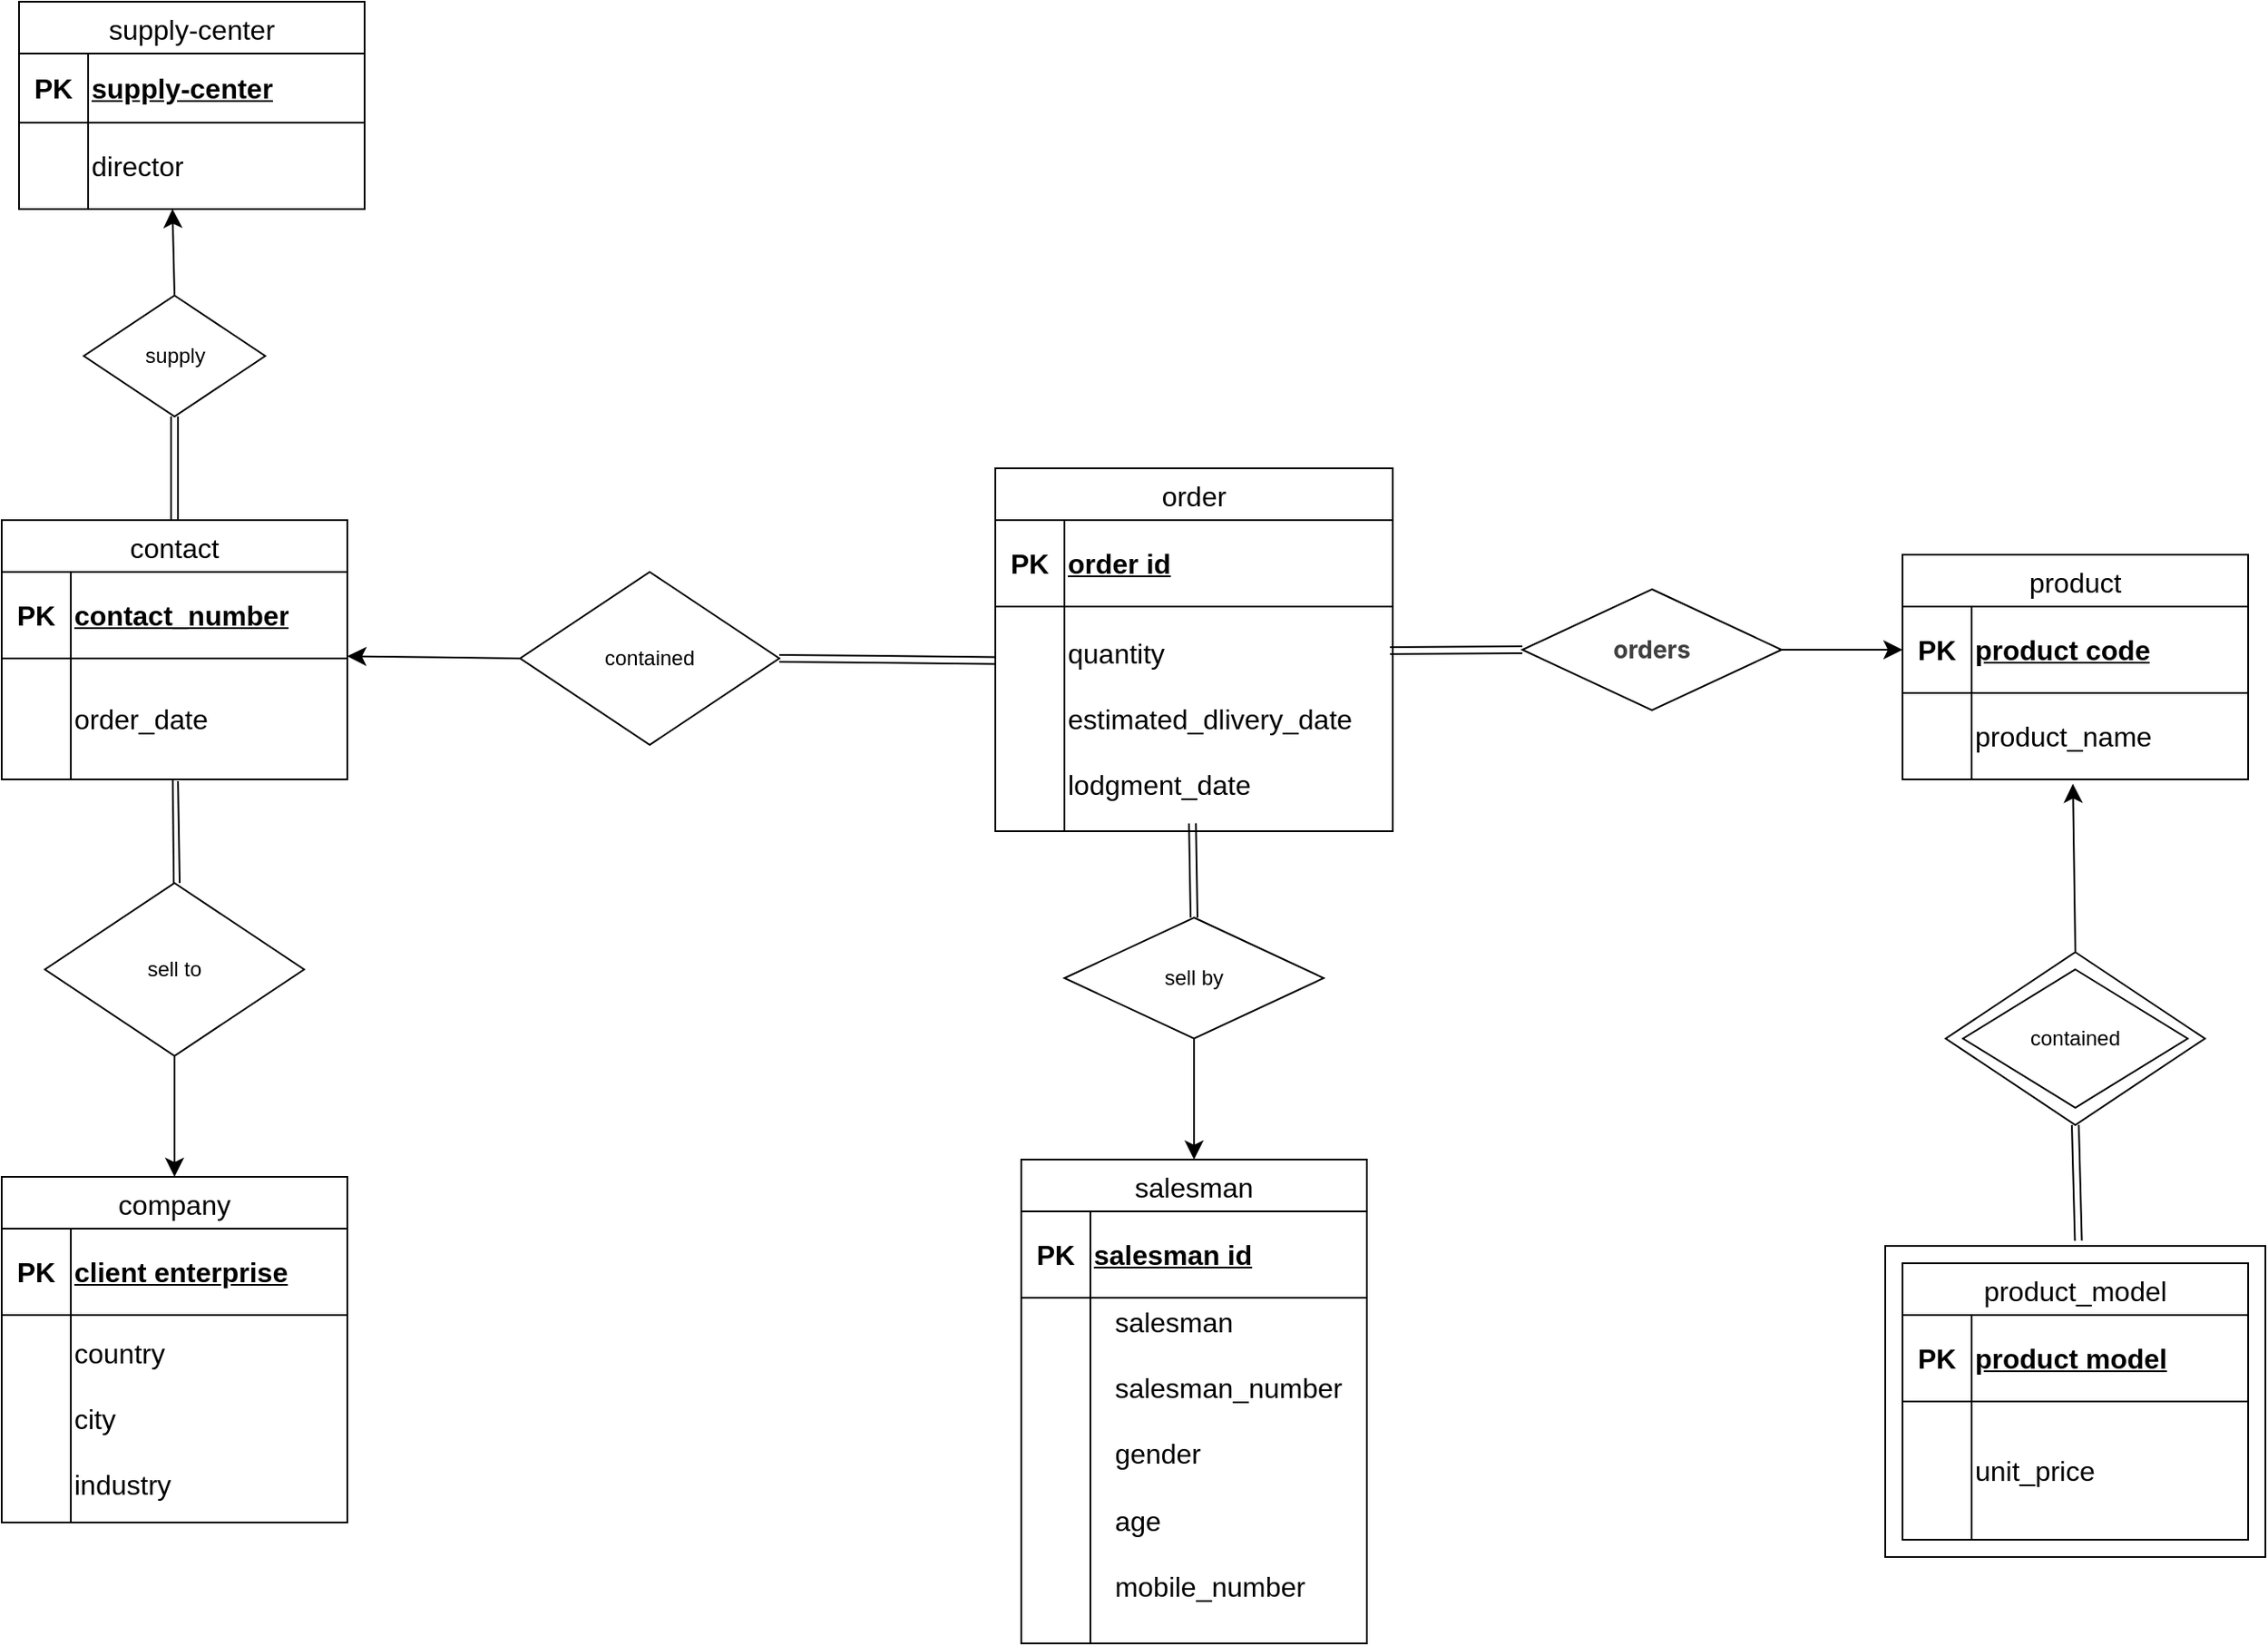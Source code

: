 <mxfile version="26.2.12">
  <diagram name="Page-1" id="929967ad-93f9-6ef4-fab6-5d389245f69c">
    <mxGraphModel dx="1457" dy="2060" grid="1" gridSize="10" guides="1" tooltips="1" connect="1" arrows="1" fold="1" page="1" pageScale="1.5" pageWidth="1169" pageHeight="826" background="none" math="0" shadow="0">
      <root>
        <mxCell id="0" style=";html=1;" />
        <mxCell id="1" style=";html=1;" parent="0" />
        <mxCell id="zgGsbyvQ5HkhN36tZHXK-50" value="salesman" style="shape=table;startSize=30;container=1;collapsible=0;childLayout=tableLayout;strokeColor=default;fontSize=16;" parent="1" vertex="1">
          <mxGeometry x="1210" y="590" width="200" height="280" as="geometry" />
        </mxCell>
        <mxCell id="zgGsbyvQ5HkhN36tZHXK-51" value="" style="shape=tableRow;horizontal=0;startSize=0;swimlaneHead=0;swimlaneBody=0;strokeColor=inherit;top=0;left=0;bottom=0;right=0;collapsible=0;dropTarget=0;fillColor=none;points=[[0,0.5],[1,0.5]];portConstraint=eastwest;fontSize=16;" parent="zgGsbyvQ5HkhN36tZHXK-50" vertex="1">
          <mxGeometry y="30" width="200" height="50" as="geometry" />
        </mxCell>
        <mxCell id="zgGsbyvQ5HkhN36tZHXK-63" value="&lt;b&gt;PK&lt;/b&gt;" style="shape=partialRectangle;html=1;whiteSpace=wrap;connectable=0;strokeColor=inherit;overflow=hidden;fillColor=none;top=0;left=0;bottom=0;right=0;pointerEvents=1;fontSize=16;" parent="zgGsbyvQ5HkhN36tZHXK-51" vertex="1">
          <mxGeometry width="40" height="50" as="geometry">
            <mxRectangle width="40" height="50" as="alternateBounds" />
          </mxGeometry>
        </mxCell>
        <mxCell id="zgGsbyvQ5HkhN36tZHXK-52" value="&lt;u&gt;&lt;b&gt;salesman id&lt;/b&gt;&lt;/u&gt;" style="shape=partialRectangle;html=1;whiteSpace=wrap;connectable=0;strokeColor=inherit;overflow=hidden;fillColor=none;top=0;left=0;bottom=0;right=0;pointerEvents=1;fontSize=16;align=left;" parent="zgGsbyvQ5HkhN36tZHXK-51" vertex="1">
          <mxGeometry x="40" width="160" height="50" as="geometry">
            <mxRectangle width="160" height="50" as="alternateBounds" />
          </mxGeometry>
        </mxCell>
        <mxCell id="zgGsbyvQ5HkhN36tZHXK-55" value="" style="shape=tableRow;horizontal=0;startSize=0;swimlaneHead=0;swimlaneBody=0;strokeColor=inherit;top=0;left=0;bottom=0;right=0;collapsible=0;dropTarget=0;fillColor=none;points=[[0,0.5],[1,0.5]];portConstraint=eastwest;fontSize=16;" parent="zgGsbyvQ5HkhN36tZHXK-50" vertex="1">
          <mxGeometry y="80" width="200" height="200" as="geometry" />
        </mxCell>
        <mxCell id="zgGsbyvQ5HkhN36tZHXK-64" style="shape=partialRectangle;html=1;whiteSpace=wrap;connectable=0;strokeColor=inherit;overflow=hidden;fillColor=none;top=0;left=0;bottom=0;right=0;pointerEvents=1;fontSize=16;" parent="zgGsbyvQ5HkhN36tZHXK-55" vertex="1">
          <mxGeometry width="40" height="200" as="geometry">
            <mxRectangle width="40" height="200" as="alternateBounds" />
          </mxGeometry>
        </mxCell>
        <mxCell id="zgGsbyvQ5HkhN36tZHXK-56" value="&lt;div style=&quot;text-align: left;&quot;&gt;salesman&lt;/div&gt;&lt;div style=&quot;text-align: left;&quot;&gt;&lt;br&gt;&lt;/div&gt;&lt;div style=&quot;text-align: left;&quot;&gt;salesman_number&lt;/div&gt;&lt;div&gt;&lt;div style=&quot;text-align: left;&quot;&gt;&lt;br&gt;&lt;/div&gt;&lt;div style=&quot;text-align: left;&quot;&gt;gender&lt;/div&gt;&lt;div style=&quot;text-align: left;&quot;&gt;&lt;br&gt;&lt;/div&gt;&lt;div style=&quot;text-align: left;&quot;&gt;age&lt;/div&gt;&lt;div style=&quot;text-align: left;&quot;&gt;&lt;br&gt;&lt;/div&gt;&lt;div style=&quot;text-align: left;&quot;&gt;mobile_number&lt;/div&gt;&lt;div&gt;&lt;br&gt;&lt;/div&gt;&lt;/div&gt;" style="shape=partialRectangle;html=1;whiteSpace=wrap;connectable=0;strokeColor=inherit;overflow=hidden;fillColor=none;top=0;left=0;bottom=0;right=0;pointerEvents=1;fontSize=16;" parent="zgGsbyvQ5HkhN36tZHXK-55" vertex="1">
          <mxGeometry x="40" width="160" height="200" as="geometry">
            <mxRectangle width="160" height="200" as="alternateBounds" />
          </mxGeometry>
        </mxCell>
        <mxCell id="zgGsbyvQ5HkhN36tZHXK-71" value="product" style="shape=table;startSize=30;container=1;collapsible=0;childLayout=tableLayout;strokeColor=default;fontSize=16;" parent="1" vertex="1">
          <mxGeometry x="1720" y="240" width="200" height="130" as="geometry" />
        </mxCell>
        <mxCell id="zgGsbyvQ5HkhN36tZHXK-72" value="" style="shape=tableRow;horizontal=0;startSize=0;swimlaneHead=0;swimlaneBody=0;strokeColor=inherit;top=0;left=0;bottom=0;right=0;collapsible=0;dropTarget=0;fillColor=none;points=[[0,0.5],[1,0.5]];portConstraint=eastwest;fontSize=16;" parent="zgGsbyvQ5HkhN36tZHXK-71" vertex="1">
          <mxGeometry y="30" width="200" height="50" as="geometry" />
        </mxCell>
        <mxCell id="zgGsbyvQ5HkhN36tZHXK-73" value="&lt;b&gt;PK&lt;/b&gt;" style="shape=partialRectangle;html=1;whiteSpace=wrap;connectable=0;strokeColor=inherit;overflow=hidden;fillColor=none;top=0;left=0;bottom=0;right=0;pointerEvents=1;fontSize=16;" parent="zgGsbyvQ5HkhN36tZHXK-72" vertex="1">
          <mxGeometry width="40" height="50" as="geometry">
            <mxRectangle width="40" height="50" as="alternateBounds" />
          </mxGeometry>
        </mxCell>
        <mxCell id="zgGsbyvQ5HkhN36tZHXK-74" value="&lt;b&gt;&lt;u&gt;product code&lt;/u&gt;&lt;/b&gt;" style="shape=partialRectangle;html=1;whiteSpace=wrap;connectable=0;strokeColor=inherit;overflow=hidden;fillColor=none;top=0;left=0;bottom=0;right=0;pointerEvents=1;fontSize=16;align=left;" parent="zgGsbyvQ5HkhN36tZHXK-72" vertex="1">
          <mxGeometry x="40" width="160" height="50" as="geometry">
            <mxRectangle width="160" height="50" as="alternateBounds" />
          </mxGeometry>
        </mxCell>
        <mxCell id="zgGsbyvQ5HkhN36tZHXK-75" value="" style="shape=tableRow;horizontal=0;startSize=0;swimlaneHead=0;swimlaneBody=0;strokeColor=inherit;top=0;left=0;bottom=0;right=0;collapsible=0;dropTarget=0;fillColor=none;points=[[0,0.5],[1,0.5]];portConstraint=eastwest;fontSize=16;" parent="zgGsbyvQ5HkhN36tZHXK-71" vertex="1">
          <mxGeometry y="80" width="200" height="50" as="geometry" />
        </mxCell>
        <mxCell id="zgGsbyvQ5HkhN36tZHXK-76" style="shape=partialRectangle;html=1;whiteSpace=wrap;connectable=0;strokeColor=inherit;overflow=hidden;fillColor=none;top=0;left=0;bottom=0;right=0;pointerEvents=1;fontSize=16;" parent="zgGsbyvQ5HkhN36tZHXK-75" vertex="1">
          <mxGeometry width="40" height="50" as="geometry">
            <mxRectangle width="40" height="50" as="alternateBounds" />
          </mxGeometry>
        </mxCell>
        <mxCell id="zgGsbyvQ5HkhN36tZHXK-77" value="&lt;div&gt;&lt;div&gt;product_name&lt;/div&gt;&lt;/div&gt;" style="shape=partialRectangle;html=1;whiteSpace=wrap;connectable=0;strokeColor=inherit;overflow=hidden;fillColor=none;top=0;left=0;bottom=0;right=0;pointerEvents=1;fontSize=16;align=left;" parent="zgGsbyvQ5HkhN36tZHXK-75" vertex="1">
          <mxGeometry x="40" width="160" height="50" as="geometry">
            <mxRectangle width="160" height="50" as="alternateBounds" />
          </mxGeometry>
        </mxCell>
        <mxCell id="zgGsbyvQ5HkhN36tZHXK-78" value="product_model" style="shape=table;startSize=30;container=1;collapsible=0;childLayout=tableLayout;strokeColor=default;fontSize=16;swimlaneLine=1;treeFolding=0;enumerate=0;comic=0;treeMoving=0;resizeHeight=0;autosize=0;backgroundOutline=0;metaEdit=0;fixDash=0;fixedRows=0;swimlaneHead=1;top=1;bottom=1;" parent="1" vertex="1">
          <mxGeometry x="1720" y="650" width="200" height="160" as="geometry" />
        </mxCell>
        <mxCell id="zgGsbyvQ5HkhN36tZHXK-79" value="" style="shape=tableRow;horizontal=0;startSize=0;swimlaneHead=0;swimlaneBody=0;strokeColor=inherit;top=0;left=0;bottom=0;right=0;collapsible=0;dropTarget=0;fillColor=none;points=[[0,0.5],[1,0.5]];portConstraint=eastwest;fontSize=16;" parent="zgGsbyvQ5HkhN36tZHXK-78" vertex="1">
          <mxGeometry y="30" width="200" height="50" as="geometry" />
        </mxCell>
        <mxCell id="zgGsbyvQ5HkhN36tZHXK-80" value="&lt;b&gt;PK&lt;/b&gt;" style="shape=partialRectangle;html=1;whiteSpace=wrap;connectable=0;strokeColor=inherit;overflow=hidden;fillColor=none;top=0;left=0;bottom=0;right=0;pointerEvents=1;fontSize=16;" parent="zgGsbyvQ5HkhN36tZHXK-79" vertex="1">
          <mxGeometry width="40" height="50" as="geometry">
            <mxRectangle width="40" height="50" as="alternateBounds" />
          </mxGeometry>
        </mxCell>
        <mxCell id="zgGsbyvQ5HkhN36tZHXK-81" value="&lt;b&gt;&lt;u&gt;product model&lt;/u&gt;&lt;/b&gt;" style="shape=partialRectangle;html=1;whiteSpace=wrap;connectable=0;strokeColor=inherit;overflow=hidden;fillColor=none;top=0;left=0;bottom=0;right=0;pointerEvents=1;fontSize=16;align=left;" parent="zgGsbyvQ5HkhN36tZHXK-79" vertex="1">
          <mxGeometry x="40" width="160" height="50" as="geometry">
            <mxRectangle width="160" height="50" as="alternateBounds" />
          </mxGeometry>
        </mxCell>
        <mxCell id="zgGsbyvQ5HkhN36tZHXK-82" value="" style="shape=tableRow;horizontal=0;startSize=0;swimlaneHead=0;swimlaneBody=0;strokeColor=inherit;top=0;left=0;bottom=0;right=0;collapsible=0;dropTarget=0;fillColor=none;points=[[0,0.5],[1,0.5]];portConstraint=eastwest;fontSize=16;" parent="zgGsbyvQ5HkhN36tZHXK-78" vertex="1">
          <mxGeometry y="80" width="200" height="80" as="geometry" />
        </mxCell>
        <mxCell id="zgGsbyvQ5HkhN36tZHXK-83" style="shape=partialRectangle;html=1;whiteSpace=wrap;connectable=0;strokeColor=inherit;overflow=hidden;fillColor=none;top=0;left=0;bottom=0;right=0;pointerEvents=1;fontSize=16;" parent="zgGsbyvQ5HkhN36tZHXK-82" vertex="1">
          <mxGeometry width="40" height="80" as="geometry">
            <mxRectangle width="40" height="80" as="alternateBounds" />
          </mxGeometry>
        </mxCell>
        <mxCell id="zgGsbyvQ5HkhN36tZHXK-84" value="&lt;div&gt;&lt;div&gt;unit_price&lt;/div&gt;&lt;/div&gt;" style="shape=partialRectangle;html=1;whiteSpace=wrap;connectable=0;strokeColor=inherit;overflow=hidden;fillColor=none;top=0;left=0;bottom=0;right=0;pointerEvents=1;fontSize=16;align=left;" parent="zgGsbyvQ5HkhN36tZHXK-82" vertex="1">
          <mxGeometry x="40" width="160" height="80" as="geometry">
            <mxRectangle width="160" height="80" as="alternateBounds" />
          </mxGeometry>
        </mxCell>
        <mxCell id="zgGsbyvQ5HkhN36tZHXK-85" value="contact" style="shape=table;startSize=30;container=1;collapsible=0;childLayout=tableLayout;strokeColor=default;fontSize=16;" parent="1" vertex="1">
          <mxGeometry x="620" y="220" width="200" height="150.0" as="geometry" />
        </mxCell>
        <mxCell id="zgGsbyvQ5HkhN36tZHXK-86" value="" style="shape=tableRow;horizontal=0;startSize=0;swimlaneHead=0;swimlaneBody=0;strokeColor=inherit;top=0;left=0;bottom=0;right=0;collapsible=0;dropTarget=0;fillColor=none;points=[[0,0.5],[1,0.5]];portConstraint=eastwest;fontSize=16;" parent="zgGsbyvQ5HkhN36tZHXK-85" vertex="1">
          <mxGeometry y="30" width="200" height="50" as="geometry" />
        </mxCell>
        <mxCell id="zgGsbyvQ5HkhN36tZHXK-87" value="&lt;b&gt;PK&lt;/b&gt;" style="shape=partialRectangle;html=1;whiteSpace=wrap;connectable=0;strokeColor=inherit;overflow=hidden;fillColor=none;top=0;left=0;bottom=0;right=0;pointerEvents=1;fontSize=16;" parent="zgGsbyvQ5HkhN36tZHXK-86" vertex="1">
          <mxGeometry width="40" height="50" as="geometry">
            <mxRectangle width="40" height="50" as="alternateBounds" />
          </mxGeometry>
        </mxCell>
        <mxCell id="zgGsbyvQ5HkhN36tZHXK-88" value="&lt;u&gt;&lt;b&gt;contact_number&lt;/b&gt;&lt;/u&gt;" style="shape=partialRectangle;html=1;whiteSpace=wrap;connectable=0;strokeColor=inherit;overflow=hidden;fillColor=none;top=0;left=0;bottom=0;right=0;pointerEvents=1;fontSize=16;align=left;" parent="zgGsbyvQ5HkhN36tZHXK-86" vertex="1">
          <mxGeometry x="40" width="160" height="50" as="geometry">
            <mxRectangle width="160" height="50" as="alternateBounds" />
          </mxGeometry>
        </mxCell>
        <mxCell id="zgGsbyvQ5HkhN36tZHXK-89" value="" style="shape=tableRow;horizontal=0;startSize=0;swimlaneHead=0;swimlaneBody=0;strokeColor=inherit;top=0;left=0;bottom=0;right=0;collapsible=0;dropTarget=0;fillColor=none;points=[[0,0.5],[1,0.5]];portConstraint=eastwest;fontSize=16;" parent="zgGsbyvQ5HkhN36tZHXK-85" vertex="1">
          <mxGeometry y="80" width="200" height="70" as="geometry" />
        </mxCell>
        <mxCell id="zgGsbyvQ5HkhN36tZHXK-90" style="shape=partialRectangle;html=1;whiteSpace=wrap;connectable=0;strokeColor=inherit;overflow=hidden;fillColor=none;top=0;left=0;bottom=0;right=0;pointerEvents=1;fontSize=16;" parent="zgGsbyvQ5HkhN36tZHXK-89" vertex="1">
          <mxGeometry width="40" height="70" as="geometry">
            <mxRectangle width="40" height="70" as="alternateBounds" />
          </mxGeometry>
        </mxCell>
        <mxCell id="zgGsbyvQ5HkhN36tZHXK-91" value="&lt;div&gt;&lt;div&gt;order_date&lt;/div&gt;&lt;/div&gt;" style="shape=partialRectangle;html=1;whiteSpace=wrap;connectable=0;strokeColor=inherit;overflow=hidden;fillColor=none;top=0;left=0;bottom=0;right=0;pointerEvents=1;fontSize=16;align=left;" parent="zgGsbyvQ5HkhN36tZHXK-89" vertex="1">
          <mxGeometry x="40" width="160" height="70" as="geometry">
            <mxRectangle width="160" height="70" as="alternateBounds" />
          </mxGeometry>
        </mxCell>
        <mxCell id="zgGsbyvQ5HkhN36tZHXK-99" value="company" style="shape=table;startSize=30;container=1;collapsible=0;childLayout=tableLayout;strokeColor=default;fontSize=16;" parent="1" vertex="1">
          <mxGeometry x="620" y="600" width="200" height="200" as="geometry" />
        </mxCell>
        <mxCell id="zgGsbyvQ5HkhN36tZHXK-100" value="" style="shape=tableRow;horizontal=0;startSize=0;swimlaneHead=0;swimlaneBody=0;strokeColor=inherit;top=0;left=0;bottom=0;right=0;collapsible=0;dropTarget=0;fillColor=none;points=[[0,0.5],[1,0.5]];portConstraint=eastwest;fontSize=16;" parent="zgGsbyvQ5HkhN36tZHXK-99" vertex="1">
          <mxGeometry y="30" width="200" height="50" as="geometry" />
        </mxCell>
        <mxCell id="zgGsbyvQ5HkhN36tZHXK-101" value="&lt;b&gt;PK&lt;/b&gt;" style="shape=partialRectangle;html=1;whiteSpace=wrap;connectable=0;strokeColor=inherit;overflow=hidden;fillColor=none;top=0;left=0;bottom=0;right=0;pointerEvents=1;fontSize=16;" parent="zgGsbyvQ5HkhN36tZHXK-100" vertex="1">
          <mxGeometry width="40" height="50" as="geometry">
            <mxRectangle width="40" height="50" as="alternateBounds" />
          </mxGeometry>
        </mxCell>
        <mxCell id="zgGsbyvQ5HkhN36tZHXK-102" value="&lt;u&gt;&lt;b&gt;client enterprise&lt;/b&gt;&lt;/u&gt;" style="shape=partialRectangle;html=1;whiteSpace=wrap;connectable=0;strokeColor=inherit;overflow=hidden;fillColor=none;top=0;left=0;bottom=0;right=0;pointerEvents=1;fontSize=16;align=left;" parent="zgGsbyvQ5HkhN36tZHXK-100" vertex="1">
          <mxGeometry x="40" width="160" height="50" as="geometry">
            <mxRectangle width="160" height="50" as="alternateBounds" />
          </mxGeometry>
        </mxCell>
        <mxCell id="zgGsbyvQ5HkhN36tZHXK-103" value="" style="shape=tableRow;horizontal=0;startSize=0;swimlaneHead=0;swimlaneBody=0;strokeColor=inherit;top=0;left=0;bottom=0;right=0;collapsible=0;dropTarget=0;fillColor=none;points=[[0,0.5],[1,0.5]];portConstraint=eastwest;fontSize=16;" parent="zgGsbyvQ5HkhN36tZHXK-99" vertex="1">
          <mxGeometry y="80" width="200" height="120" as="geometry" />
        </mxCell>
        <mxCell id="zgGsbyvQ5HkhN36tZHXK-104" style="shape=partialRectangle;html=1;whiteSpace=wrap;connectable=0;strokeColor=inherit;overflow=hidden;fillColor=none;top=0;left=0;bottom=0;right=0;pointerEvents=1;fontSize=16;" parent="zgGsbyvQ5HkhN36tZHXK-103" vertex="1">
          <mxGeometry width="40" height="120" as="geometry">
            <mxRectangle width="40" height="120" as="alternateBounds" />
          </mxGeometry>
        </mxCell>
        <mxCell id="zgGsbyvQ5HkhN36tZHXK-105" value="&lt;div&gt;&lt;div&gt;country&lt;/div&gt;&lt;/div&gt;&lt;div&gt;&lt;br&gt;&lt;/div&gt;&lt;div&gt;city&lt;/div&gt;&lt;div&gt;&lt;br&gt;&lt;/div&gt;&lt;div&gt;industry&lt;/div&gt;" style="shape=partialRectangle;html=1;whiteSpace=wrap;connectable=0;strokeColor=inherit;overflow=hidden;fillColor=none;top=0;left=0;bottom=0;right=0;pointerEvents=1;fontSize=16;align=left;" parent="zgGsbyvQ5HkhN36tZHXK-103" vertex="1">
          <mxGeometry x="40" width="160" height="120" as="geometry">
            <mxRectangle width="160" height="120" as="alternateBounds" />
          </mxGeometry>
        </mxCell>
        <mxCell id="zgGsbyvQ5HkhN36tZHXK-106" value="supply-center" style="shape=table;startSize=30;container=1;collapsible=0;childLayout=tableLayout;strokeColor=default;fontSize=16;" parent="1" vertex="1">
          <mxGeometry x="630" y="-80" width="200" height="120" as="geometry" />
        </mxCell>
        <mxCell id="zgGsbyvQ5HkhN36tZHXK-107" value="" style="shape=tableRow;horizontal=0;startSize=0;swimlaneHead=0;swimlaneBody=0;strokeColor=inherit;top=0;left=0;bottom=0;right=0;collapsible=0;dropTarget=0;fillColor=none;points=[[0,0.5],[1,0.5]];portConstraint=eastwest;fontSize=16;" parent="zgGsbyvQ5HkhN36tZHXK-106" vertex="1">
          <mxGeometry y="30" width="200" height="40" as="geometry" />
        </mxCell>
        <mxCell id="zgGsbyvQ5HkhN36tZHXK-108" value="&lt;b&gt;PK&lt;/b&gt;" style="shape=partialRectangle;html=1;whiteSpace=wrap;connectable=0;strokeColor=inherit;overflow=hidden;fillColor=none;top=0;left=0;bottom=0;right=0;pointerEvents=1;fontSize=16;" parent="zgGsbyvQ5HkhN36tZHXK-107" vertex="1">
          <mxGeometry width="40" height="40" as="geometry">
            <mxRectangle width="40" height="40" as="alternateBounds" />
          </mxGeometry>
        </mxCell>
        <mxCell id="zgGsbyvQ5HkhN36tZHXK-109" value="&lt;u&gt;&lt;b&gt;supply-center&lt;/b&gt;&lt;/u&gt;" style="shape=partialRectangle;html=1;whiteSpace=wrap;connectable=0;strokeColor=inherit;overflow=hidden;fillColor=none;top=0;left=0;bottom=0;right=0;pointerEvents=1;fontSize=16;align=left;" parent="zgGsbyvQ5HkhN36tZHXK-107" vertex="1">
          <mxGeometry x="40" width="160" height="40" as="geometry">
            <mxRectangle width="160" height="40" as="alternateBounds" />
          </mxGeometry>
        </mxCell>
        <mxCell id="zgGsbyvQ5HkhN36tZHXK-110" value="" style="shape=tableRow;horizontal=0;startSize=0;swimlaneHead=0;swimlaneBody=0;strokeColor=inherit;top=0;left=0;bottom=0;right=0;collapsible=0;dropTarget=0;fillColor=none;points=[[0,0.5],[1,0.5]];portConstraint=eastwest;fontSize=16;" parent="zgGsbyvQ5HkhN36tZHXK-106" vertex="1">
          <mxGeometry y="70" width="200" height="50" as="geometry" />
        </mxCell>
        <mxCell id="zgGsbyvQ5HkhN36tZHXK-111" style="shape=partialRectangle;html=1;whiteSpace=wrap;connectable=0;strokeColor=inherit;overflow=hidden;fillColor=none;top=0;left=0;bottom=0;right=0;pointerEvents=1;fontSize=16;" parent="zgGsbyvQ5HkhN36tZHXK-110" vertex="1">
          <mxGeometry width="40" height="50" as="geometry">
            <mxRectangle width="40" height="50" as="alternateBounds" />
          </mxGeometry>
        </mxCell>
        <mxCell id="zgGsbyvQ5HkhN36tZHXK-112" value="director" style="shape=partialRectangle;html=1;whiteSpace=wrap;connectable=0;strokeColor=inherit;overflow=hidden;fillColor=none;top=0;left=0;bottom=0;right=0;pointerEvents=1;fontSize=16;align=left;" parent="zgGsbyvQ5HkhN36tZHXK-110" vertex="1">
          <mxGeometry x="40" width="160" height="50" as="geometry">
            <mxRectangle width="160" height="50" as="alternateBounds" />
          </mxGeometry>
        </mxCell>
        <mxCell id="zgGsbyvQ5HkhN36tZHXK-113" value="order" style="shape=table;startSize=30;container=1;collapsible=0;childLayout=tableLayout;strokeColor=default;fontSize=16;" parent="1" vertex="1">
          <mxGeometry x="1195" y="190" width="230" height="210" as="geometry" />
        </mxCell>
        <mxCell id="zgGsbyvQ5HkhN36tZHXK-114" value="" style="shape=tableRow;horizontal=0;startSize=0;swimlaneHead=0;swimlaneBody=0;strokeColor=inherit;top=0;left=0;bottom=0;right=0;collapsible=0;dropTarget=0;fillColor=none;points=[[0,0.5],[1,0.5]];portConstraint=eastwest;fontSize=16;" parent="zgGsbyvQ5HkhN36tZHXK-113" vertex="1">
          <mxGeometry y="30" width="230" height="50" as="geometry" />
        </mxCell>
        <mxCell id="zgGsbyvQ5HkhN36tZHXK-115" value="&lt;b&gt;PK&lt;/b&gt;" style="shape=partialRectangle;html=1;whiteSpace=wrap;connectable=0;strokeColor=inherit;overflow=hidden;fillColor=none;top=0;left=0;bottom=0;right=0;pointerEvents=1;fontSize=16;" parent="zgGsbyvQ5HkhN36tZHXK-114" vertex="1">
          <mxGeometry width="40" height="50" as="geometry">
            <mxRectangle width="40" height="50" as="alternateBounds" />
          </mxGeometry>
        </mxCell>
        <mxCell id="zgGsbyvQ5HkhN36tZHXK-116" value="&lt;u&gt;&lt;b&gt;order id&lt;/b&gt;&lt;/u&gt;" style="shape=partialRectangle;html=1;whiteSpace=wrap;connectable=0;strokeColor=inherit;overflow=hidden;fillColor=none;top=0;left=0;bottom=0;right=0;pointerEvents=1;fontSize=16;align=left;" parent="zgGsbyvQ5HkhN36tZHXK-114" vertex="1">
          <mxGeometry x="40" width="190" height="50" as="geometry">
            <mxRectangle width="190" height="50" as="alternateBounds" />
          </mxGeometry>
        </mxCell>
        <mxCell id="zgGsbyvQ5HkhN36tZHXK-117" value="" style="shape=tableRow;horizontal=0;startSize=0;swimlaneHead=0;swimlaneBody=0;strokeColor=inherit;top=0;left=0;bottom=0;right=0;collapsible=0;dropTarget=0;fillColor=none;points=[[0,0.5],[1,0.5]];portConstraint=eastwest;fontSize=16;" parent="zgGsbyvQ5HkhN36tZHXK-113" vertex="1">
          <mxGeometry y="80" width="230" height="130" as="geometry" />
        </mxCell>
        <mxCell id="zgGsbyvQ5HkhN36tZHXK-118" style="shape=partialRectangle;html=1;whiteSpace=wrap;connectable=0;strokeColor=inherit;overflow=hidden;fillColor=none;top=0;left=0;bottom=0;right=0;pointerEvents=1;fontSize=16;" parent="zgGsbyvQ5HkhN36tZHXK-117" vertex="1">
          <mxGeometry width="40" height="130" as="geometry">
            <mxRectangle width="40" height="130" as="alternateBounds" />
          </mxGeometry>
        </mxCell>
        <mxCell id="zgGsbyvQ5HkhN36tZHXK-119" value="&lt;div&gt;&lt;div&gt;quantity&lt;/div&gt;&lt;/div&gt;&lt;div&gt;&lt;br&gt;&lt;/div&gt;&lt;div&gt;estimated_dlivery_date&lt;/div&gt;&lt;div&gt;&lt;br&gt;&lt;/div&gt;&lt;div&gt;lodgment_date&lt;/div&gt;" style="shape=partialRectangle;html=1;whiteSpace=wrap;connectable=0;strokeColor=inherit;overflow=hidden;fillColor=none;top=0;left=0;bottom=0;right=0;pointerEvents=1;fontSize=16;align=left;" parent="zgGsbyvQ5HkhN36tZHXK-117" vertex="1">
          <mxGeometry x="40" width="190" height="130" as="geometry">
            <mxRectangle width="190" height="130" as="alternateBounds" />
          </mxGeometry>
        </mxCell>
        <mxCell id="CMJm7KQJZunCVWjfX63Z-4" value="c" style="verticalLabelPosition=bottom;verticalAlign=top;html=1;shape=mxgraph.basic.rect;fillColor2=none;strokeWidth=1;size=20;indent=5;textOpacity=0;fillColor=none;" parent="1" vertex="1">
          <mxGeometry x="1710" y="640" width="220" height="180" as="geometry" />
        </mxCell>
        <mxCell id="CMJm7KQJZunCVWjfX63Z-13" value="" style="rhombus;whiteSpace=wrap;html=1;fillColor=none;" parent="1" vertex="1">
          <mxGeometry x="1755" y="480" width="130" height="80" as="geometry" />
        </mxCell>
        <mxCell id="CMJm7KQJZunCVWjfX63Z-14" value="contained" style="rhombus;whiteSpace=wrap;html=1;fillColor=none;" parent="1" vertex="1">
          <mxGeometry x="1745" y="470" width="150" height="100" as="geometry" />
        </mxCell>
        <mxCell id="CMJm7KQJZunCVWjfX63Z-17" value="contained" style="rhombus;whiteSpace=wrap;html=1;fillColor=none;" parent="1" vertex="1">
          <mxGeometry x="920" y="250" width="150" height="100" as="geometry" />
        </mxCell>
        <mxCell id="CMJm7KQJZunCVWjfX63Z-19" value="" style="endArrow=classic;html=1;rounded=0;fontSize=12;startSize=8;endSize=8;curved=1;entryX=1;entryY=-0.018;entryDx=0;entryDy=0;entryPerimeter=0;exitX=0;exitY=0.5;exitDx=0;exitDy=0;" parent="1" source="CMJm7KQJZunCVWjfX63Z-17" target="zgGsbyvQ5HkhN36tZHXK-89" edge="1">
          <mxGeometry width="50" height="50" relative="1" as="geometry">
            <mxPoint x="890" y="350" as="sourcePoint" />
            <mxPoint x="940" y="300" as="targetPoint" />
          </mxGeometry>
        </mxCell>
        <mxCell id="CMJm7KQJZunCVWjfX63Z-21" value="sell to" style="rhombus;whiteSpace=wrap;html=1;fillColor=none;" parent="1" vertex="1">
          <mxGeometry x="645" y="430" width="150" height="100" as="geometry" />
        </mxCell>
        <mxCell id="CMJm7KQJZunCVWjfX63Z-23" value="" style="endArrow=classic;html=1;rounded=0;fontSize=12;startSize=8;endSize=8;curved=1;entryX=0.5;entryY=0;entryDx=0;entryDy=0;exitX=0.5;exitY=1;exitDx=0;exitDy=0;" parent="1" source="CMJm7KQJZunCVWjfX63Z-21" target="zgGsbyvQ5HkhN36tZHXK-99" edge="1">
          <mxGeometry width="50" height="50" relative="1" as="geometry">
            <mxPoint x="900" y="530" as="sourcePoint" />
            <mxPoint x="950" y="480" as="targetPoint" />
          </mxGeometry>
        </mxCell>
        <mxCell id="CMJm7KQJZunCVWjfX63Z-25" value="supply" style="rhombus;whiteSpace=wrap;html=1;fillColor=none;" parent="1" vertex="1">
          <mxGeometry x="667.5" y="90" width="105" height="70" as="geometry" />
        </mxCell>
        <mxCell id="CMJm7KQJZunCVWjfX63Z-27" value="" style="endArrow=classic;html=1;rounded=0;fontSize=12;startSize=8;endSize=8;curved=1;exitX=0.5;exitY=0;exitDx=0;exitDy=0;entryX=0.444;entryY=0.998;entryDx=0;entryDy=0;entryPerimeter=0;" parent="1" source="CMJm7KQJZunCVWjfX63Z-25" target="zgGsbyvQ5HkhN36tZHXK-110" edge="1">
          <mxGeometry width="50" height="50" relative="1" as="geometry">
            <mxPoint x="900" y="430" as="sourcePoint" />
            <mxPoint x="730" y="50" as="targetPoint" />
          </mxGeometry>
        </mxCell>
        <mxCell id="CMJm7KQJZunCVWjfX63Z-30" value="sell by" style="rhombus;whiteSpace=wrap;html=1;fillColor=none;" parent="1" vertex="1">
          <mxGeometry x="1235" y="450" width="150" height="70" as="geometry" />
        </mxCell>
        <mxCell id="CMJm7KQJZunCVWjfX63Z-32" value="" style="endArrow=classic;html=1;rounded=0;fontSize=12;startSize=8;endSize=8;curved=1;entryX=0.5;entryY=0;entryDx=0;entryDy=0;exitX=0.5;exitY=1;exitDx=0;exitDy=0;" parent="1" source="CMJm7KQJZunCVWjfX63Z-30" target="zgGsbyvQ5HkhN36tZHXK-50" edge="1">
          <mxGeometry width="50" height="50" relative="1" as="geometry">
            <mxPoint x="1140" y="470" as="sourcePoint" />
            <mxPoint x="1190" y="420" as="targetPoint" />
          </mxGeometry>
        </mxCell>
        <mxCell id="CMJm7KQJZunCVWjfX63Z-33" value="&lt;div style=&quot;text-align: left;&quot;&gt;&lt;font face=&quot;DeepSeek-CJK-patch, Inter, system-ui, -apple-system, BlinkMacSystemFont, Segoe UI, Roboto, Noto Sans, Ubuntu, Cantarell, Helvetica Neue, Oxygen, Open Sans, sans-serif&quot; color=&quot;#404040&quot;&gt;&lt;span style=&quot;caret-color: rgb(64, 64, 64); font-size: 14.002px;&quot;&gt;&lt;b&gt;orders&lt;/b&gt;&lt;/span&gt;&lt;/font&gt;&lt;/div&gt;" style="rhombus;whiteSpace=wrap;html=1;fillColor=none;" parent="1" vertex="1">
          <mxGeometry x="1500" y="260" width="150" height="70" as="geometry" />
        </mxCell>
        <mxCell id="CMJm7KQJZunCVWjfX63Z-34" value="" style="endArrow=classic;html=1;rounded=0;fontSize=12;startSize=8;endSize=8;curved=1;entryX=0;entryY=0.5;entryDx=0;entryDy=0;exitX=1;exitY=0.5;exitDx=0;exitDy=0;" parent="1" source="CMJm7KQJZunCVWjfX63Z-33" target="zgGsbyvQ5HkhN36tZHXK-72" edge="1">
          <mxGeometry width="50" height="50" relative="1" as="geometry">
            <mxPoint x="1650" y="560" as="sourcePoint" />
            <mxPoint x="1700" y="510" as="targetPoint" />
          </mxGeometry>
        </mxCell>
        <mxCell id="CMJm7KQJZunCVWjfX63Z-36" value="" style="endArrow=classic;html=1;rounded=0;fontSize=12;startSize=8;endSize=8;curved=1;entryX=0.493;entryY=1.051;entryDx=0;entryDy=0;entryPerimeter=0;exitX=0.5;exitY=0;exitDx=0;exitDy=0;" parent="1" source="CMJm7KQJZunCVWjfX63Z-14" target="zgGsbyvQ5HkhN36tZHXK-75" edge="1">
          <mxGeometry width="50" height="50" relative="1" as="geometry">
            <mxPoint x="1340" y="530" as="sourcePoint" />
            <mxPoint x="1390" y="480" as="targetPoint" />
          </mxGeometry>
        </mxCell>
        <mxCell id="CMJm7KQJZunCVWjfX63Z-39" value="" style="shape=link;html=1;rounded=0;fontSize=12;startSize=8;endSize=8;curved=1;entryX=-0.001;entryY=0.24;entryDx=0;entryDy=0;entryPerimeter=0;exitX=1;exitY=0.5;exitDx=0;exitDy=0;" parent="1" source="CMJm7KQJZunCVWjfX63Z-17" target="zgGsbyvQ5HkhN36tZHXK-117" edge="1">
          <mxGeometry width="100" relative="1" as="geometry">
            <mxPoint x="1070" y="304.29" as="sourcePoint" />
            <mxPoint x="1170" y="304.29" as="targetPoint" />
          </mxGeometry>
        </mxCell>
        <mxCell id="CMJm7KQJZunCVWjfX63Z-40" value="" style="shape=link;html=1;rounded=0;fontSize=12;startSize=8;endSize=8;curved=1;exitX=0.496;exitY=0.965;exitDx=0;exitDy=0;exitPerimeter=0;entryX=0.5;entryY=0;entryDx=0;entryDy=0;" parent="1" source="zgGsbyvQ5HkhN36tZHXK-117" target="CMJm7KQJZunCVWjfX63Z-30" edge="1">
          <mxGeometry width="100" relative="1" as="geometry">
            <mxPoint x="1370" y="410" as="sourcePoint" />
            <mxPoint x="1440" y="480" as="targetPoint" />
          </mxGeometry>
        </mxCell>
        <mxCell id="CMJm7KQJZunCVWjfX63Z-41" value="" style="shape=link;html=1;rounded=0;fontSize=12;startSize=8;endSize=8;curved=1;entryX=0;entryY=0.5;entryDx=0;entryDy=0;exitX=0.993;exitY=0.196;exitDx=0;exitDy=0;exitPerimeter=0;" parent="1" source="zgGsbyvQ5HkhN36tZHXK-117" target="CMJm7KQJZunCVWjfX63Z-33" edge="1">
          <mxGeometry width="100" relative="1" as="geometry">
            <mxPoint x="1370" y="410" as="sourcePoint" />
            <mxPoint x="1470" y="410" as="targetPoint" />
          </mxGeometry>
        </mxCell>
        <mxCell id="CMJm7KQJZunCVWjfX63Z-42" value="" style="shape=link;html=1;rounded=0;fontSize=12;startSize=8;endSize=8;curved=1;entryX=0.5;entryY=1;entryDx=0;entryDy=0;exitX=0.5;exitY=0;exitDx=0;exitDy=0;" parent="1" source="zgGsbyvQ5HkhN36tZHXK-85" target="CMJm7KQJZunCVWjfX63Z-25" edge="1">
          <mxGeometry width="100" relative="1" as="geometry">
            <mxPoint x="1370" y="430" as="sourcePoint" />
            <mxPoint x="1470" y="430" as="targetPoint" />
          </mxGeometry>
        </mxCell>
        <mxCell id="CMJm7KQJZunCVWjfX63Z-43" value="" style="shape=link;html=1;rounded=0;fontSize=12;startSize=8;endSize=8;curved=1;entryX=0.5;entryY=1;entryDx=0;entryDy=0;exitX=0.508;exitY=-0.017;exitDx=0;exitDy=0;exitPerimeter=0;" parent="1" source="CMJm7KQJZunCVWjfX63Z-4" target="CMJm7KQJZunCVWjfX63Z-14" edge="1">
          <mxGeometry width="100" relative="1" as="geometry">
            <mxPoint x="1370" y="430" as="sourcePoint" />
            <mxPoint x="1460" y="430" as="targetPoint" />
          </mxGeometry>
        </mxCell>
        <mxCell id="CceP1Z0ez_RMXCb-xxYJ-2" value="" style="endArrow=none;html=1;rounded=0;entryX=0.495;entryY=1;entryDx=0;entryDy=0;entryPerimeter=0;" edge="1" parent="1" source="CMJm7KQJZunCVWjfX63Z-21" target="zgGsbyvQ5HkhN36tZHXK-89">
          <mxGeometry width="50" height="50" relative="1" as="geometry">
            <mxPoint x="1270" y="480" as="sourcePoint" />
            <mxPoint x="1320" y="430" as="targetPoint" />
          </mxGeometry>
        </mxCell>
        <mxCell id="CceP1Z0ez_RMXCb-xxYJ-3" value="" style="endArrow=none;html=1;rounded=0;entryX=0.51;entryY=1.014;entryDx=0;entryDy=0;entryPerimeter=0;" edge="1" parent="1" target="zgGsbyvQ5HkhN36tZHXK-89">
          <mxGeometry width="50" height="50" relative="1" as="geometry">
            <mxPoint x="723" y="430" as="sourcePoint" />
            <mxPoint x="1320" y="430" as="targetPoint" />
          </mxGeometry>
        </mxCell>
      </root>
    </mxGraphModel>
  </diagram>
</mxfile>

